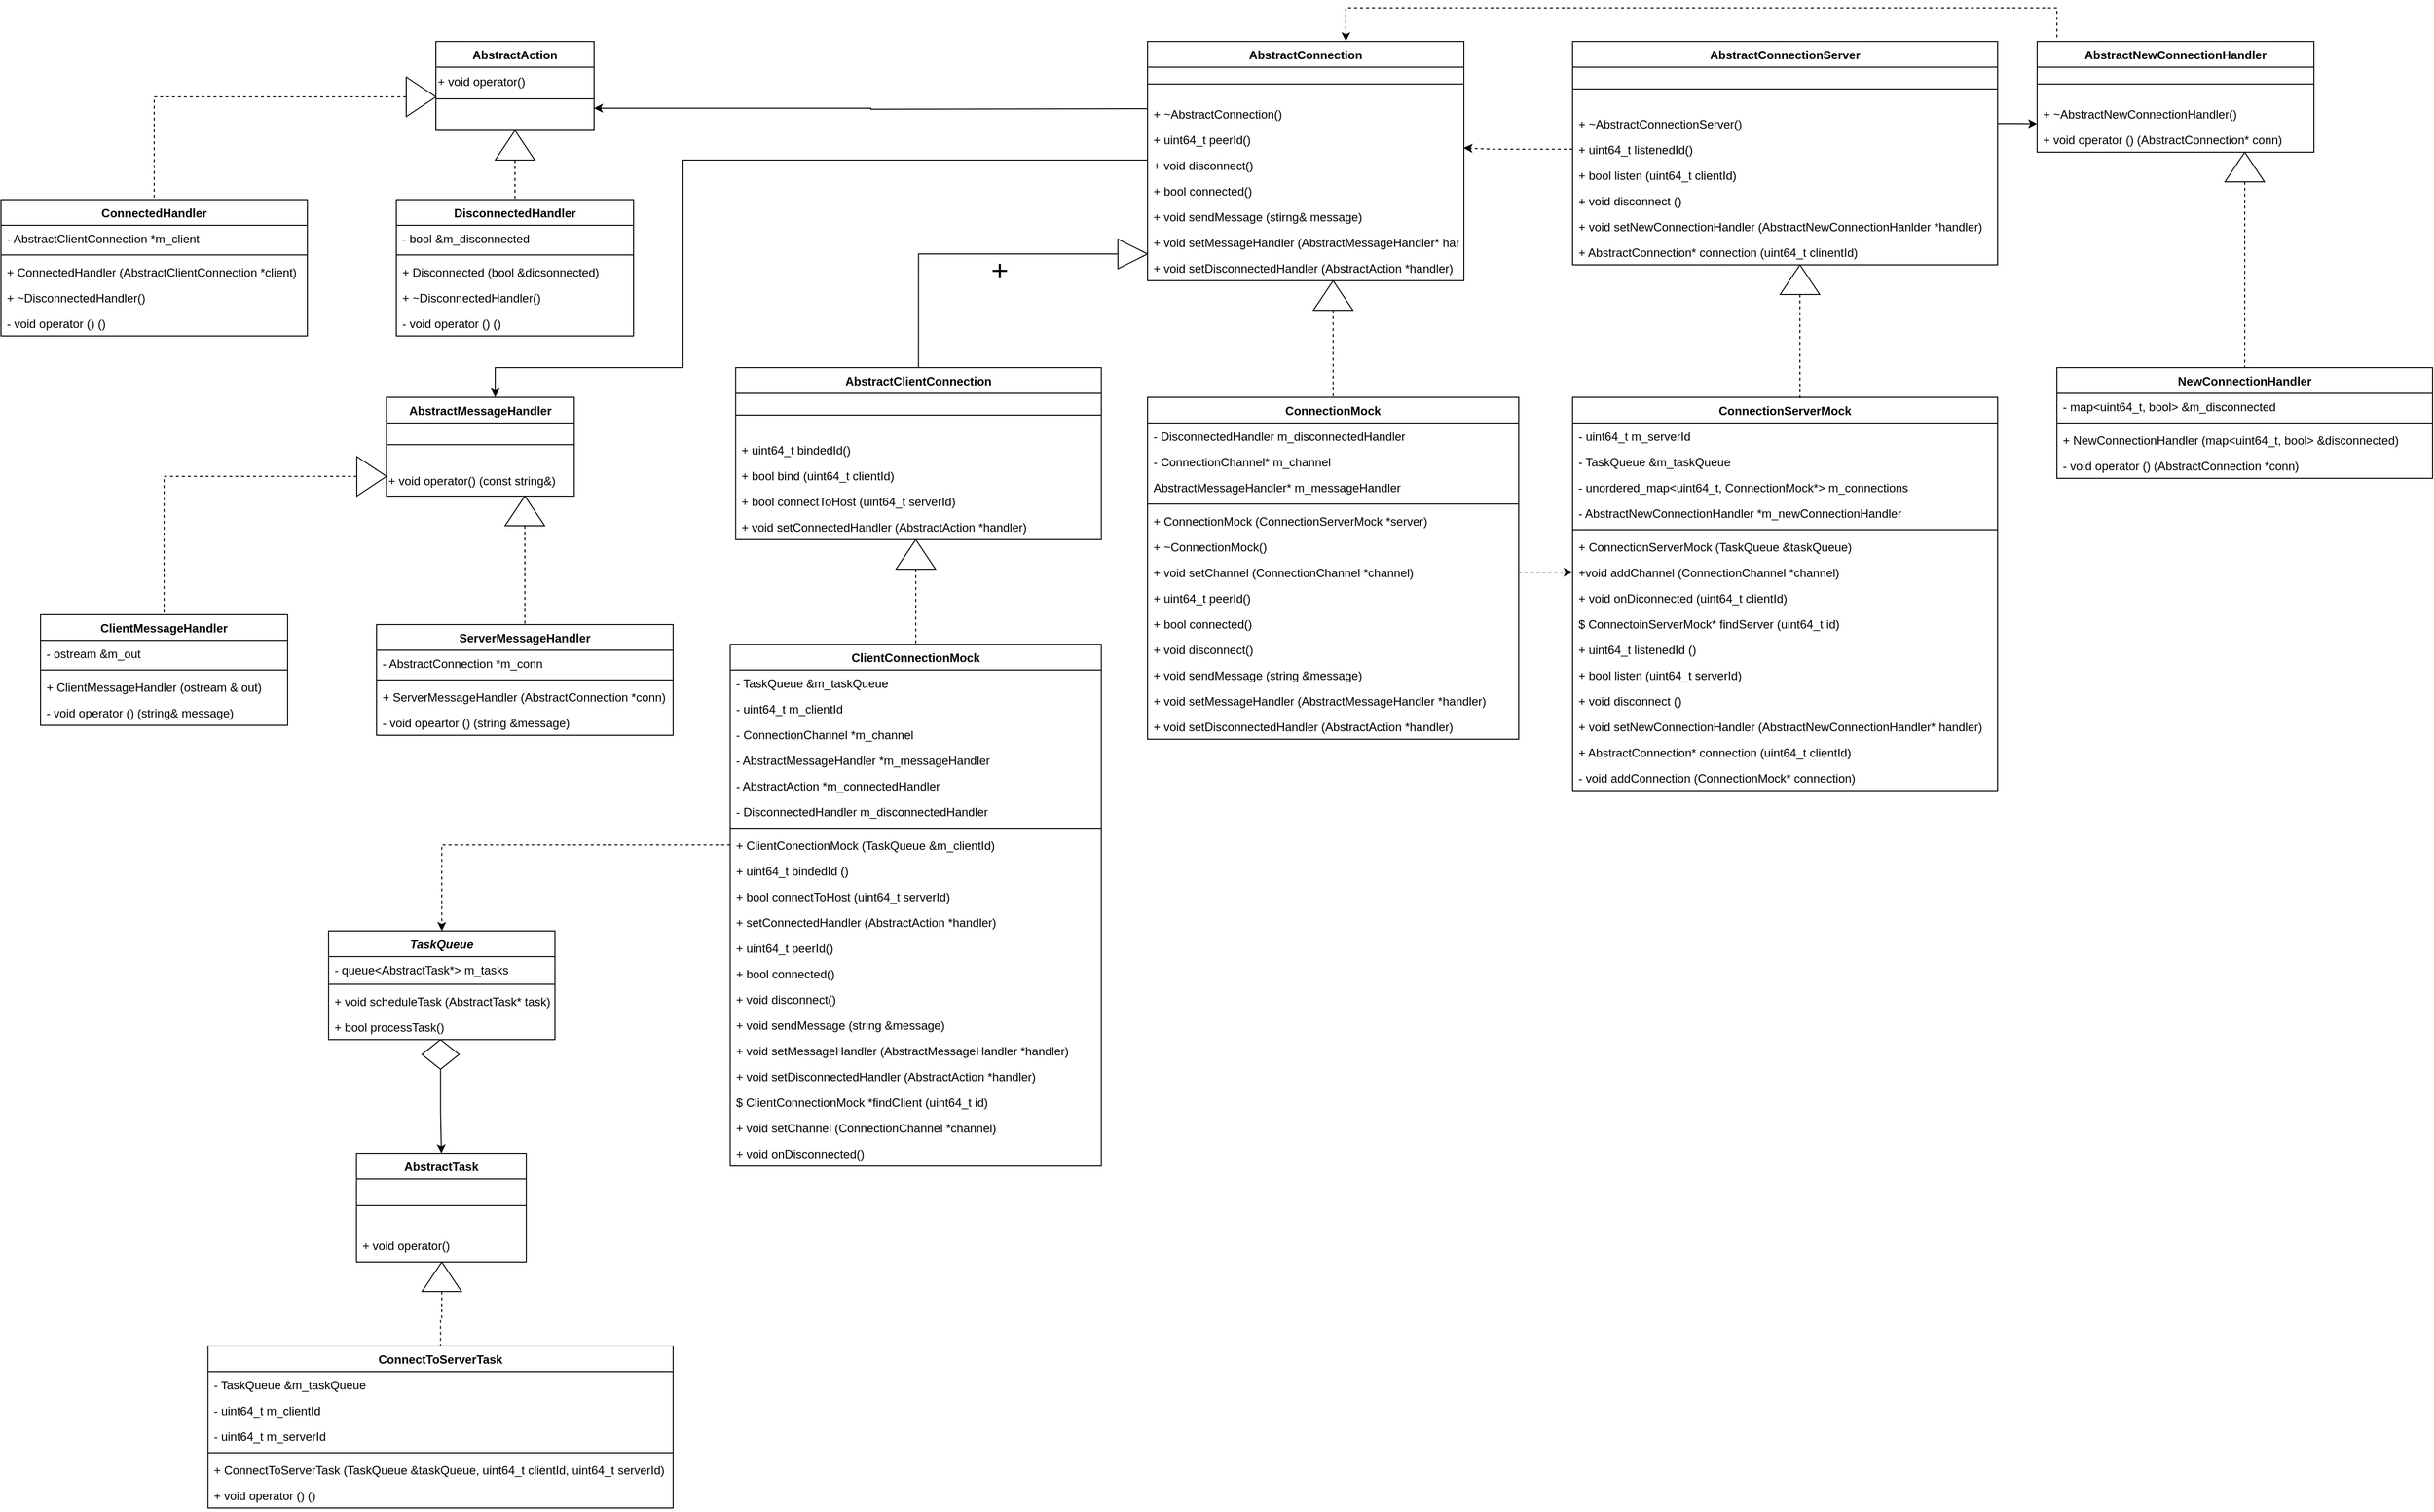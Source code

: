 <mxfile version="20.8.11" type="device"><diagram name="Page-1" id="F4PxGzLvmnzqq66YrMiN"><mxGraphModel dx="3134" dy="754" grid="1" gridSize="10" guides="1" tooltips="1" connect="1" arrows="1" fold="1" page="1" pageScale="1" pageWidth="850" pageHeight="1100" math="0" shadow="0"><root><mxCell id="0"/><mxCell id="1" parent="0"/><mxCell id="cXGXPW2kOKaHl6JTCINo-1" value="AbstractClientConnection" style="swimlane;fontStyle=1;align=center;verticalAlign=top;childLayout=stackLayout;horizontal=1;startSize=26;horizontalStack=0;resizeParent=1;resizeParentMax=0;resizeLast=0;collapsible=1;marginBottom=0;" vertex="1" parent="1"><mxGeometry x="-216.75" y="380" width="370" height="174" as="geometry"/></mxCell><mxCell id="cXGXPW2kOKaHl6JTCINo-3" value="" style="line;strokeWidth=1;fillColor=none;align=left;verticalAlign=middle;spacingTop=-1;spacingLeft=3;spacingRight=3;rotatable=0;labelPosition=right;points=[];portConstraint=eastwest;strokeColor=inherit;" vertex="1" parent="cXGXPW2kOKaHl6JTCINo-1"><mxGeometry y="26" width="370" height="44" as="geometry"/></mxCell><mxCell id="cXGXPW2kOKaHl6JTCINo-5" value="+ uint64_t bindedId()" style="text;strokeColor=none;fillColor=none;align=left;verticalAlign=top;spacingLeft=4;spacingRight=4;overflow=hidden;rotatable=0;points=[[0,0.5],[1,0.5]];portConstraint=eastwest;" vertex="1" parent="cXGXPW2kOKaHl6JTCINo-1"><mxGeometry y="70" width="370" height="26" as="geometry"/></mxCell><mxCell id="cXGXPW2kOKaHl6JTCINo-4" value="+ bool bind (uint64_t clientId)" style="text;strokeColor=none;fillColor=none;align=left;verticalAlign=top;spacingLeft=4;spacingRight=4;overflow=hidden;rotatable=0;points=[[0,0.5],[1,0.5]];portConstraint=eastwest;" vertex="1" parent="cXGXPW2kOKaHl6JTCINo-1"><mxGeometry y="96" width="370" height="26" as="geometry"/></mxCell><mxCell id="cXGXPW2kOKaHl6JTCINo-7" value="+ bool connectToHost (uint64_t serverId)" style="text;strokeColor=none;fillColor=none;align=left;verticalAlign=top;spacingLeft=4;spacingRight=4;overflow=hidden;rotatable=0;points=[[0,0.5],[1,0.5]];portConstraint=eastwest;" vertex="1" parent="cXGXPW2kOKaHl6JTCINo-1"><mxGeometry y="122" width="370" height="26" as="geometry"/></mxCell><mxCell id="cXGXPW2kOKaHl6JTCINo-6" value="+ void setConnectedHandler (AbstractAction *handler)" style="text;strokeColor=none;fillColor=none;align=left;verticalAlign=top;spacingLeft=4;spacingRight=4;overflow=hidden;rotatable=0;points=[[0,0.5],[1,0.5]];portConstraint=eastwest;" vertex="1" parent="cXGXPW2kOKaHl6JTCINo-1"><mxGeometry y="148" width="370" height="26" as="geometry"/></mxCell><mxCell id="cXGXPW2kOKaHl6JTCINo-8" value="AbstractConnection" style="swimlane;fontStyle=1;align=center;verticalAlign=top;childLayout=stackLayout;horizontal=1;startSize=26;horizontalStack=0;resizeParent=1;resizeParentMax=0;resizeLast=0;collapsible=1;marginBottom=0;" vertex="1" parent="1"><mxGeometry x="200" y="50" width="320" height="242" as="geometry"/></mxCell><mxCell id="cXGXPW2kOKaHl6JTCINo-10" value="" style="line;strokeWidth=1;fillColor=none;align=left;verticalAlign=middle;spacingTop=-1;spacingLeft=3;spacingRight=3;rotatable=0;labelPosition=right;points=[];portConstraint=eastwest;strokeColor=inherit;" vertex="1" parent="cXGXPW2kOKaHl6JTCINo-8"><mxGeometry y="26" width="320" height="34" as="geometry"/></mxCell><mxCell id="cXGXPW2kOKaHl6JTCINo-12" value="+ ~AbstractConnection()&#xA;" style="text;strokeColor=none;fillColor=none;align=left;verticalAlign=top;spacingLeft=4;spacingRight=4;overflow=hidden;rotatable=0;points=[[0,0.5],[1,0.5]];portConstraint=eastwest;" vertex="1" parent="cXGXPW2kOKaHl6JTCINo-8"><mxGeometry y="60" width="320" height="26" as="geometry"/></mxCell><mxCell id="cXGXPW2kOKaHl6JTCINo-13" value="+ uint64_t peerId()" style="text;strokeColor=none;fillColor=none;align=left;verticalAlign=top;spacingLeft=4;spacingRight=4;overflow=hidden;rotatable=0;points=[[0,0.5],[1,0.5]];portConstraint=eastwest;" vertex="1" parent="cXGXPW2kOKaHl6JTCINo-8"><mxGeometry y="86" width="320" height="26" as="geometry"/></mxCell><mxCell id="cXGXPW2kOKaHl6JTCINo-15" value="+ void disconnect()&#xA;" style="text;strokeColor=none;fillColor=none;align=left;verticalAlign=top;spacingLeft=4;spacingRight=4;overflow=hidden;rotatable=0;points=[[0,0.5],[1,0.5]];portConstraint=eastwest;" vertex="1" parent="cXGXPW2kOKaHl6JTCINo-8"><mxGeometry y="112" width="320" height="26" as="geometry"/></mxCell><mxCell id="cXGXPW2kOKaHl6JTCINo-14" value="+ bool connected()" style="text;strokeColor=none;fillColor=none;align=left;verticalAlign=top;spacingLeft=4;spacingRight=4;overflow=hidden;rotatable=0;points=[[0,0.5],[1,0.5]];portConstraint=eastwest;" vertex="1" parent="cXGXPW2kOKaHl6JTCINo-8"><mxGeometry y="138" width="320" height="26" as="geometry"/></mxCell><mxCell id="cXGXPW2kOKaHl6JTCINo-16" value="+ void sendMessage (stirng&amp; message)" style="text;strokeColor=none;fillColor=none;align=left;verticalAlign=top;spacingLeft=4;spacingRight=4;overflow=hidden;rotatable=0;points=[[0,0.5],[1,0.5]];portConstraint=eastwest;" vertex="1" parent="cXGXPW2kOKaHl6JTCINo-8"><mxGeometry y="164" width="320" height="26" as="geometry"/></mxCell><mxCell id="cXGXPW2kOKaHl6JTCINo-17" value="+ void setMessageHandler (AbstractMessageHandler* handler)" style="text;strokeColor=none;fillColor=none;align=left;verticalAlign=top;spacingLeft=4;spacingRight=4;overflow=hidden;rotatable=0;points=[[0,0.5],[1,0.5]];portConstraint=eastwest;" vertex="1" parent="cXGXPW2kOKaHl6JTCINo-8"><mxGeometry y="190" width="320" height="26" as="geometry"/></mxCell><mxCell id="cXGXPW2kOKaHl6JTCINo-11" value="+ void setDisconnectedHandler (AbstractAction *handler)" style="text;strokeColor=none;fillColor=none;align=left;verticalAlign=top;spacingLeft=4;spacingRight=4;overflow=hidden;rotatable=0;points=[[0,0.5],[1,0.5]];portConstraint=eastwest;" vertex="1" parent="cXGXPW2kOKaHl6JTCINo-8"><mxGeometry y="216" width="320" height="26" as="geometry"/></mxCell><mxCell id="cXGXPW2kOKaHl6JTCINo-18" style="edgeStyle=orthogonalEdgeStyle;rounded=0;orthogonalLoop=1;jettySize=auto;html=1;endArrow=none;endFill=0;entryX=0.5;entryY=0;entryDx=0;entryDy=0;" edge="1" parent="1" source="cXGXPW2kOKaHl6JTCINo-19" target="cXGXPW2kOKaHl6JTCINo-1"><mxGeometry relative="1" as="geometry"><mxPoint x="45" y="660" as="targetPoint"/><Array as="points"><mxPoint x="-32" y="265"/></Array></mxGeometry></mxCell><mxCell id="cXGXPW2kOKaHl6JTCINo-19" value="" style="triangle;whiteSpace=wrap;html=1;direction=east;" vertex="1" parent="1"><mxGeometry x="170" y="250" width="30" height="30" as="geometry"/></mxCell><mxCell id="cXGXPW2kOKaHl6JTCINo-20" value="+" style="text;html=1;align=center;verticalAlign=middle;resizable=0;points=[];autosize=1;strokeColor=none;fillColor=none;fontSize=30;" vertex="1" parent="1"><mxGeometry x="30" y="256" width="40" height="50" as="geometry"/></mxCell><mxCell id="cXGXPW2kOKaHl6JTCINo-21" value="AbstractConnectionServer" style="swimlane;fontStyle=1;align=center;verticalAlign=top;childLayout=stackLayout;horizontal=1;startSize=26;horizontalStack=0;resizeParent=1;resizeParentMax=0;resizeLast=0;collapsible=1;marginBottom=0;" vertex="1" parent="1"><mxGeometry x="630" y="50" width="430" height="226" as="geometry"/></mxCell><mxCell id="cXGXPW2kOKaHl6JTCINo-23" value="" style="line;strokeWidth=1;fillColor=none;align=left;verticalAlign=middle;spacingTop=-1;spacingLeft=3;spacingRight=3;rotatable=0;labelPosition=right;points=[];portConstraint=eastwest;strokeColor=inherit;" vertex="1" parent="cXGXPW2kOKaHl6JTCINo-21"><mxGeometry y="26" width="430" height="44" as="geometry"/></mxCell><mxCell id="cXGXPW2kOKaHl6JTCINo-25" value="+ ~AbstractConnectionServer()" style="text;strokeColor=none;fillColor=none;align=left;verticalAlign=top;spacingLeft=4;spacingRight=4;overflow=hidden;rotatable=0;points=[[0,0.5],[1,0.5]];portConstraint=eastwest;" vertex="1" parent="cXGXPW2kOKaHl6JTCINo-21"><mxGeometry y="70" width="430" height="26" as="geometry"/></mxCell><mxCell id="cXGXPW2kOKaHl6JTCINo-26" value="+ uint64_t listenedId()" style="text;strokeColor=none;fillColor=none;align=left;verticalAlign=top;spacingLeft=4;spacingRight=4;overflow=hidden;rotatable=0;points=[[0,0.5],[1,0.5]];portConstraint=eastwest;" vertex="1" parent="cXGXPW2kOKaHl6JTCINo-21"><mxGeometry y="96" width="430" height="26" as="geometry"/></mxCell><mxCell id="cXGXPW2kOKaHl6JTCINo-27" value="+ bool listen (uint64_t clientId)" style="text;strokeColor=none;fillColor=none;align=left;verticalAlign=top;spacingLeft=4;spacingRight=4;overflow=hidden;rotatable=0;points=[[0,0.5],[1,0.5]];portConstraint=eastwest;" vertex="1" parent="cXGXPW2kOKaHl6JTCINo-21"><mxGeometry y="122" width="430" height="26" as="geometry"/></mxCell><mxCell id="cXGXPW2kOKaHl6JTCINo-28" value="+ void disconnect ()" style="text;strokeColor=none;fillColor=none;align=left;verticalAlign=top;spacingLeft=4;spacingRight=4;overflow=hidden;rotatable=0;points=[[0,0.5],[1,0.5]];portConstraint=eastwest;" vertex="1" parent="cXGXPW2kOKaHl6JTCINo-21"><mxGeometry y="148" width="430" height="26" as="geometry"/></mxCell><mxCell id="cXGXPW2kOKaHl6JTCINo-24" value="+ void setNewConnectionHandler (AbstractNewConnectionHanlder *handler)" style="text;strokeColor=none;fillColor=none;align=left;verticalAlign=top;spacingLeft=4;spacingRight=4;overflow=hidden;rotatable=0;points=[[0,0.5],[1,0.5]];portConstraint=eastwest;" vertex="1" parent="cXGXPW2kOKaHl6JTCINo-21"><mxGeometry y="174" width="430" height="26" as="geometry"/></mxCell><mxCell id="cXGXPW2kOKaHl6JTCINo-29" value="+ AbstractConnection* connection (uint64_t clinentId)" style="text;strokeColor=none;fillColor=none;align=left;verticalAlign=top;spacingLeft=4;spacingRight=4;overflow=hidden;rotatable=0;points=[[0,0.5],[1,0.5]];portConstraint=eastwest;" vertex="1" parent="cXGXPW2kOKaHl6JTCINo-21"><mxGeometry y="200" width="430" height="26" as="geometry"/></mxCell><mxCell id="cXGXPW2kOKaHl6JTCINo-30" value="AbstractNewConnectionHandler" style="swimlane;fontStyle=1;align=center;verticalAlign=top;childLayout=stackLayout;horizontal=1;startSize=26;horizontalStack=0;resizeParent=1;resizeParentMax=0;resizeLast=0;collapsible=1;marginBottom=0;" vertex="1" parent="1"><mxGeometry x="1100" y="50" width="280" height="112" as="geometry"/></mxCell><mxCell id="cXGXPW2kOKaHl6JTCINo-32" value="" style="line;strokeWidth=1;fillColor=none;align=left;verticalAlign=middle;spacingTop=-1;spacingLeft=3;spacingRight=3;rotatable=0;labelPosition=right;points=[];portConstraint=eastwest;strokeColor=inherit;" vertex="1" parent="cXGXPW2kOKaHl6JTCINo-30"><mxGeometry y="26" width="280" height="34" as="geometry"/></mxCell><mxCell id="cXGXPW2kOKaHl6JTCINo-34" value="+ ~AbstractNewConnectionHandler()" style="text;strokeColor=none;fillColor=none;align=left;verticalAlign=top;spacingLeft=4;spacingRight=4;overflow=hidden;rotatable=0;points=[[0,0.5],[1,0.5]];portConstraint=eastwest;" vertex="1" parent="cXGXPW2kOKaHl6JTCINo-30"><mxGeometry y="60" width="280" height="26" as="geometry"/></mxCell><mxCell id="cXGXPW2kOKaHl6JTCINo-33" value="+ void operator () (AbstractConnection* conn)" style="text;strokeColor=none;fillColor=none;align=left;verticalAlign=top;spacingLeft=4;spacingRight=4;overflow=hidden;rotatable=0;points=[[0,0.5],[1,0.5]];portConstraint=eastwest;" vertex="1" parent="cXGXPW2kOKaHl6JTCINo-30"><mxGeometry y="86" width="280" height="26" as="geometry"/></mxCell><mxCell id="cXGXPW2kOKaHl6JTCINo-36" value="" style="endArrow=classic;dashed=1;html=1;rounded=0;entryX=0.999;entryY=0.835;entryDx=0;entryDy=0;exitX=0;exitY=0.5;exitDx=0;exitDy=0;endFill=1;entryPerimeter=0;" edge="1" parent="1" source="cXGXPW2kOKaHl6JTCINo-26" target="cXGXPW2kOKaHl6JTCINo-13"><mxGeometry width="50" height="50" relative="1" as="geometry"><mxPoint x="710" y="410" as="sourcePoint"/><mxPoint x="760" y="360" as="targetPoint"/><Array as="points"><mxPoint x="550" y="159"/></Array></mxGeometry></mxCell><mxCell id="cXGXPW2kOKaHl6JTCINo-38" value="AbstractMessageHandler" style="swimlane;fontStyle=1;align=center;verticalAlign=top;childLayout=stackLayout;horizontal=1;startSize=26;horizontalStack=0;resizeParent=1;resizeLast=0;collapsible=1;marginBottom=0;rounded=0;shadow=0;strokeWidth=1;" vertex="1" parent="1"><mxGeometry x="-570" y="410" width="190" height="100" as="geometry"><mxRectangle x="340" y="380" width="170" height="26" as="alternateBounds"/></mxGeometry></mxCell><mxCell id="cXGXPW2kOKaHl6JTCINo-40" value="" style="line;html=1;strokeWidth=1;align=left;verticalAlign=middle;spacingTop=-1;spacingLeft=3;spacingRight=3;rotatable=0;labelPosition=right;points=[];portConstraint=eastwest;" vertex="1" parent="cXGXPW2kOKaHl6JTCINo-38"><mxGeometry y="26" width="190" height="44" as="geometry"/></mxCell><mxCell id="cXGXPW2kOKaHl6JTCINo-39" value="&lt;div&gt;+ void operator() (const string&amp;amp;)&lt;br&gt;&lt;/div&gt;" style="text;html=1;align=left;verticalAlign=middle;resizable=0;points=[];autosize=1;strokeColor=none;fillColor=none;fontStyle=0" vertex="1" parent="cXGXPW2kOKaHl6JTCINo-38"><mxGeometry y="70" width="190" height="30" as="geometry"/></mxCell><mxCell id="cXGXPW2kOKaHl6JTCINo-45" style="edgeStyle=orthogonalEdgeStyle;rounded=0;orthogonalLoop=1;jettySize=auto;html=1;endArrow=classic;endFill=1;exitX=0;exitY=0.5;exitDx=0;exitDy=0;" edge="1" parent="1" source="cXGXPW2kOKaHl6JTCINo-17"><mxGeometry relative="1" as="geometry"><mxPoint x="-460" y="410" as="targetPoint"/><Array as="points"><mxPoint x="200" y="170"/><mxPoint x="-270" y="170"/><mxPoint x="-270" y="380"/><mxPoint x="-460" y="380"/></Array></mxGeometry></mxCell><mxCell id="cXGXPW2kOKaHl6JTCINo-46" value="AbstractAction" style="swimlane;fontStyle=1;align=center;verticalAlign=top;childLayout=stackLayout;horizontal=1;startSize=26;horizontalStack=0;resizeParent=1;resizeLast=0;collapsible=1;marginBottom=0;rounded=0;shadow=0;strokeWidth=1;" vertex="1" parent="1"><mxGeometry x="-520" y="50" width="160" height="90" as="geometry"><mxRectangle x="340" y="380" width="170" height="26" as="alternateBounds"/></mxGeometry></mxCell><mxCell id="cXGXPW2kOKaHl6JTCINo-47" value="&lt;div&gt;+ void operator()&lt;br&gt;&lt;/div&gt;" style="text;html=1;align=left;verticalAlign=middle;resizable=0;points=[];autosize=1;strokeColor=none;fillColor=none;fontStyle=0" vertex="1" parent="cXGXPW2kOKaHl6JTCINo-46"><mxGeometry y="26" width="160" height="30" as="geometry"/></mxCell><mxCell id="cXGXPW2kOKaHl6JTCINo-48" value="" style="line;html=1;strokeWidth=1;align=left;verticalAlign=middle;spacingTop=-1;spacingLeft=3;spacingRight=3;rotatable=0;labelPosition=right;points=[];portConstraint=eastwest;" vertex="1" parent="cXGXPW2kOKaHl6JTCINo-46"><mxGeometry y="56" width="160" height="4" as="geometry"/></mxCell><mxCell id="cXGXPW2kOKaHl6JTCINo-49" style="edgeStyle=orthogonalEdgeStyle;rounded=0;orthogonalLoop=1;jettySize=auto;html=1;entryX=1;entryY=0.75;entryDx=0;entryDy=0;endArrow=classic;endFill=1;" edge="1" parent="1" target="cXGXPW2kOKaHl6JTCINo-46"><mxGeometry relative="1" as="geometry"><mxPoint x="200" y="118" as="sourcePoint"/></mxGeometry></mxCell><mxCell id="cXGXPW2kOKaHl6JTCINo-50" value="ClientMessageHandler" style="swimlane;fontStyle=1;align=center;verticalAlign=top;childLayout=stackLayout;horizontal=1;startSize=26;horizontalStack=0;resizeParent=1;resizeParentMax=0;resizeLast=0;collapsible=1;marginBottom=0;" vertex="1" parent="1"><mxGeometry x="-920" y="630" width="250" height="112" as="geometry"/></mxCell><mxCell id="cXGXPW2kOKaHl6JTCINo-51" value="- ostream &amp;m_out" style="text;strokeColor=none;fillColor=none;align=left;verticalAlign=top;spacingLeft=4;spacingRight=4;overflow=hidden;rotatable=0;points=[[0,0.5],[1,0.5]];portConstraint=eastwest;" vertex="1" parent="cXGXPW2kOKaHl6JTCINo-50"><mxGeometry y="26" width="250" height="26" as="geometry"/></mxCell><mxCell id="cXGXPW2kOKaHl6JTCINo-52" value="" style="line;strokeWidth=1;fillColor=none;align=left;verticalAlign=middle;spacingTop=-1;spacingLeft=3;spacingRight=3;rotatable=0;labelPosition=right;points=[];portConstraint=eastwest;strokeColor=inherit;" vertex="1" parent="cXGXPW2kOKaHl6JTCINo-50"><mxGeometry y="52" width="250" height="8" as="geometry"/></mxCell><mxCell id="cXGXPW2kOKaHl6JTCINo-53" value="+ ClientMessageHandler (ostream &amp; out)" style="text;strokeColor=none;fillColor=none;align=left;verticalAlign=top;spacingLeft=4;spacingRight=4;overflow=hidden;rotatable=0;points=[[0,0.5],[1,0.5]];portConstraint=eastwest;" vertex="1" parent="cXGXPW2kOKaHl6JTCINo-50"><mxGeometry y="60" width="250" height="26" as="geometry"/></mxCell><mxCell id="cXGXPW2kOKaHl6JTCINo-54" value="- void operator () (string&amp; message)" style="text;strokeColor=none;fillColor=none;align=left;verticalAlign=top;spacingLeft=4;spacingRight=4;overflow=hidden;rotatable=0;points=[[0,0.5],[1,0.5]];portConstraint=eastwest;" vertex="1" parent="cXGXPW2kOKaHl6JTCINo-50"><mxGeometry y="86" width="250" height="26" as="geometry"/></mxCell><mxCell id="cXGXPW2kOKaHl6JTCINo-55" style="edgeStyle=orthogonalEdgeStyle;rounded=0;orthogonalLoop=1;jettySize=auto;html=1;exitX=0;exitY=0.5;exitDx=0;exitDy=0;dashed=1;endArrow=none;endFill=0;entryX=0.5;entryY=0;entryDx=0;entryDy=0;" edge="1" parent="1" source="cXGXPW2kOKaHl6JTCINo-56" target="cXGXPW2kOKaHl6JTCINo-50"><mxGeometry relative="1" as="geometry"><mxPoint x="-695" y="720" as="targetPoint"/></mxGeometry></mxCell><mxCell id="cXGXPW2kOKaHl6JTCINo-56" value="" style="triangle;whiteSpace=wrap;html=1;direction=east;" vertex="1" parent="1"><mxGeometry x="-600" y="470" width="30" height="40" as="geometry"/></mxCell><mxCell id="cXGXPW2kOKaHl6JTCINo-57" value="DisconnectedHandler" style="swimlane;fontStyle=1;align=center;verticalAlign=top;childLayout=stackLayout;horizontal=1;startSize=26;horizontalStack=0;resizeParent=1;resizeParentMax=0;resizeLast=0;collapsible=1;marginBottom=0;" vertex="1" parent="1"><mxGeometry x="-560" y="210" width="240" height="138" as="geometry"/></mxCell><mxCell id="cXGXPW2kOKaHl6JTCINo-58" value="- bool &amp;m_disconnected" style="text;strokeColor=none;fillColor=none;align=left;verticalAlign=top;spacingLeft=4;spacingRight=4;overflow=hidden;rotatable=0;points=[[0,0.5],[1,0.5]];portConstraint=eastwest;" vertex="1" parent="cXGXPW2kOKaHl6JTCINo-57"><mxGeometry y="26" width="240" height="26" as="geometry"/></mxCell><mxCell id="cXGXPW2kOKaHl6JTCINo-59" value="" style="line;strokeWidth=1;fillColor=none;align=left;verticalAlign=middle;spacingTop=-1;spacingLeft=3;spacingRight=3;rotatable=0;labelPosition=right;points=[];portConstraint=eastwest;strokeColor=inherit;" vertex="1" parent="cXGXPW2kOKaHl6JTCINo-57"><mxGeometry y="52" width="240" height="8" as="geometry"/></mxCell><mxCell id="cXGXPW2kOKaHl6JTCINo-61" value="+ Disconnected (bool &amp;dicsonnected)" style="text;strokeColor=none;fillColor=none;align=left;verticalAlign=top;spacingLeft=4;spacingRight=4;overflow=hidden;rotatable=0;points=[[0,0.5],[1,0.5]];portConstraint=eastwest;" vertex="1" parent="cXGXPW2kOKaHl6JTCINo-57"><mxGeometry y="60" width="240" height="26" as="geometry"/></mxCell><mxCell id="cXGXPW2kOKaHl6JTCINo-60" value="+ ~DisconnectedHandler()" style="text;strokeColor=none;fillColor=none;align=left;verticalAlign=top;spacingLeft=4;spacingRight=4;overflow=hidden;rotatable=0;points=[[0,0.5],[1,0.5]];portConstraint=eastwest;" vertex="1" parent="cXGXPW2kOKaHl6JTCINo-57"><mxGeometry y="86" width="240" height="26" as="geometry"/></mxCell><mxCell id="cXGXPW2kOKaHl6JTCINo-62" value="- void operator () ()" style="text;strokeColor=none;fillColor=none;align=left;verticalAlign=top;spacingLeft=4;spacingRight=4;overflow=hidden;rotatable=0;points=[[0,0.5],[1,0.5]];portConstraint=eastwest;" vertex="1" parent="cXGXPW2kOKaHl6JTCINo-57"><mxGeometry y="112" width="240" height="26" as="geometry"/></mxCell><mxCell id="cXGXPW2kOKaHl6JTCINo-64" style="edgeStyle=orthogonalEdgeStyle;rounded=0;orthogonalLoop=1;jettySize=auto;html=1;exitX=0;exitY=0.5;exitDx=0;exitDy=0;dashed=1;endArrow=none;endFill=0;entryX=0.5;entryY=0;entryDx=0;entryDy=0;" edge="1" parent="1" source="cXGXPW2kOKaHl6JTCINo-65" target="cXGXPW2kOKaHl6JTCINo-57"><mxGeometry relative="1" as="geometry"><mxPoint x="-440" y="270" as="targetPoint"/></mxGeometry></mxCell><mxCell id="cXGXPW2kOKaHl6JTCINo-65" value="" style="triangle;whiteSpace=wrap;html=1;direction=north;" vertex="1" parent="1"><mxGeometry x="-460" y="140" width="40" height="30" as="geometry"/></mxCell><mxCell id="cXGXPW2kOKaHl6JTCINo-67" value="ServerMessageHandler" style="swimlane;fontStyle=1;align=center;verticalAlign=top;childLayout=stackLayout;horizontal=1;startSize=26;horizontalStack=0;resizeParent=1;resizeParentMax=0;resizeLast=0;collapsible=1;marginBottom=0;" vertex="1" parent="1"><mxGeometry x="-580" y="640" width="300" height="112" as="geometry"/></mxCell><mxCell id="cXGXPW2kOKaHl6JTCINo-68" value="- AbstractConnection *m_conn" style="text;strokeColor=none;fillColor=none;align=left;verticalAlign=top;spacingLeft=4;spacingRight=4;overflow=hidden;rotatable=0;points=[[0,0.5],[1,0.5]];portConstraint=eastwest;" vertex="1" parent="cXGXPW2kOKaHl6JTCINo-67"><mxGeometry y="26" width="300" height="26" as="geometry"/></mxCell><mxCell id="cXGXPW2kOKaHl6JTCINo-69" value="" style="line;strokeWidth=1;fillColor=none;align=left;verticalAlign=middle;spacingTop=-1;spacingLeft=3;spacingRight=3;rotatable=0;labelPosition=right;points=[];portConstraint=eastwest;strokeColor=inherit;" vertex="1" parent="cXGXPW2kOKaHl6JTCINo-67"><mxGeometry y="52" width="300" height="8" as="geometry"/></mxCell><mxCell id="cXGXPW2kOKaHl6JTCINo-70" value="+ ServerMessageHandler (AbstractConnection *conn)" style="text;strokeColor=none;fillColor=none;align=left;verticalAlign=top;spacingLeft=4;spacingRight=4;overflow=hidden;rotatable=0;points=[[0,0.5],[1,0.5]];portConstraint=eastwest;" vertex="1" parent="cXGXPW2kOKaHl6JTCINo-67"><mxGeometry y="60" width="300" height="26" as="geometry"/></mxCell><mxCell id="cXGXPW2kOKaHl6JTCINo-71" value="- void opeartor () (string &amp;message)" style="text;strokeColor=none;fillColor=none;align=left;verticalAlign=top;spacingLeft=4;spacingRight=4;overflow=hidden;rotatable=0;points=[[0,0.5],[1,0.5]];portConstraint=eastwest;" vertex="1" parent="cXGXPW2kOKaHl6JTCINo-67"><mxGeometry y="86" width="300" height="26" as="geometry"/></mxCell><mxCell id="cXGXPW2kOKaHl6JTCINo-72" style="edgeStyle=orthogonalEdgeStyle;rounded=0;orthogonalLoop=1;jettySize=auto;html=1;exitX=0;exitY=0.5;exitDx=0;exitDy=0;dashed=1;endArrow=none;endFill=0;entryX=0.5;entryY=0;entryDx=0;entryDy=0;" edge="1" parent="1" source="cXGXPW2kOKaHl6JTCINo-73" target="cXGXPW2kOKaHl6JTCINo-67"><mxGeometry relative="1" as="geometry"><mxPoint x="-365" y="770" as="targetPoint"/></mxGeometry></mxCell><mxCell id="cXGXPW2kOKaHl6JTCINo-73" value="" style="triangle;whiteSpace=wrap;html=1;direction=north;" vertex="1" parent="1"><mxGeometry x="-450" y="510" width="40" height="30" as="geometry"/></mxCell><mxCell id="cXGXPW2kOKaHl6JTCINo-74" value="NewConnectionHandler" style="swimlane;fontStyle=1;align=center;verticalAlign=top;childLayout=stackLayout;horizontal=1;startSize=26;horizontalStack=0;resizeParent=1;resizeParentMax=0;resizeLast=0;collapsible=1;marginBottom=0;" vertex="1" parent="1"><mxGeometry x="1120" y="380" width="380" height="112" as="geometry"/></mxCell><mxCell id="cXGXPW2kOKaHl6JTCINo-75" value="- map&lt;uint64_t, bool&gt; &amp;m_disconnected" style="text;strokeColor=none;fillColor=none;align=left;verticalAlign=top;spacingLeft=4;spacingRight=4;overflow=hidden;rotatable=0;points=[[0,0.5],[1,0.5]];portConstraint=eastwest;" vertex="1" parent="cXGXPW2kOKaHl6JTCINo-74"><mxGeometry y="26" width="380" height="26" as="geometry"/></mxCell><mxCell id="cXGXPW2kOKaHl6JTCINo-76" value="" style="line;strokeWidth=1;fillColor=none;align=left;verticalAlign=middle;spacingTop=-1;spacingLeft=3;spacingRight=3;rotatable=0;labelPosition=right;points=[];portConstraint=eastwest;strokeColor=inherit;" vertex="1" parent="cXGXPW2kOKaHl6JTCINo-74"><mxGeometry y="52" width="380" height="8" as="geometry"/></mxCell><mxCell id="cXGXPW2kOKaHl6JTCINo-77" value="+ NewConnectionHandler (map&lt;uint64_t, bool&gt; &amp;disconnected)" style="text;strokeColor=none;fillColor=none;align=left;verticalAlign=top;spacingLeft=4;spacingRight=4;overflow=hidden;rotatable=0;points=[[0,0.5],[1,0.5]];portConstraint=eastwest;" vertex="1" parent="cXGXPW2kOKaHl6JTCINo-74"><mxGeometry y="60" width="380" height="26" as="geometry"/></mxCell><mxCell id="cXGXPW2kOKaHl6JTCINo-78" value="- void operator () (AbstractConnection *conn)" style="text;strokeColor=none;fillColor=none;align=left;verticalAlign=top;spacingLeft=4;spacingRight=4;overflow=hidden;rotatable=0;points=[[0,0.5],[1,0.5]];portConstraint=eastwest;" vertex="1" parent="cXGXPW2kOKaHl6JTCINo-74"><mxGeometry y="86" width="380" height="26" as="geometry"/></mxCell><mxCell id="cXGXPW2kOKaHl6JTCINo-79" style="edgeStyle=orthogonalEdgeStyle;rounded=0;orthogonalLoop=1;jettySize=auto;html=1;exitX=0;exitY=0.5;exitDx=0;exitDy=0;dashed=1;endArrow=none;endFill=0;entryX=0.5;entryY=0;entryDx=0;entryDy=0;" edge="1" parent="1" source="cXGXPW2kOKaHl6JTCINo-80" target="cXGXPW2kOKaHl6JTCINo-74"><mxGeometry relative="1" as="geometry"><mxPoint x="1305" y="422" as="targetPoint"/></mxGeometry></mxCell><mxCell id="cXGXPW2kOKaHl6JTCINo-80" value="" style="triangle;whiteSpace=wrap;html=1;direction=north;" vertex="1" parent="1"><mxGeometry x="1290" y="162" width="40" height="30" as="geometry"/></mxCell><mxCell id="cXGXPW2kOKaHl6JTCINo-81" value="ConnectionServerMock" style="swimlane;fontStyle=1;align=center;verticalAlign=top;childLayout=stackLayout;horizontal=1;startSize=26;horizontalStack=0;resizeParent=1;resizeParentMax=0;resizeLast=0;collapsible=1;marginBottom=0;" vertex="1" parent="1"><mxGeometry x="630" y="410" width="430" height="398" as="geometry"/></mxCell><mxCell id="cXGXPW2kOKaHl6JTCINo-82" value="- uint64_t m_serverId" style="text;strokeColor=none;fillColor=none;align=left;verticalAlign=top;spacingLeft=4;spacingRight=4;overflow=hidden;rotatable=0;points=[[0,0.5],[1,0.5]];portConstraint=eastwest;" vertex="1" parent="cXGXPW2kOKaHl6JTCINo-81"><mxGeometry y="26" width="430" height="26" as="geometry"/></mxCell><mxCell id="cXGXPW2kOKaHl6JTCINo-85" value="- TaskQueue &amp;m_taskQueue" style="text;strokeColor=none;fillColor=none;align=left;verticalAlign=top;spacingLeft=4;spacingRight=4;overflow=hidden;rotatable=0;points=[[0,0.5],[1,0.5]];portConstraint=eastwest;" vertex="1" parent="cXGXPW2kOKaHl6JTCINo-81"><mxGeometry y="52" width="430" height="26" as="geometry"/></mxCell><mxCell id="cXGXPW2kOKaHl6JTCINo-87" value="- unordered_map&lt;uint64_t, ConnectionMock*&gt; m_connections" style="text;strokeColor=none;fillColor=none;align=left;verticalAlign=top;spacingLeft=4;spacingRight=4;overflow=hidden;rotatable=0;points=[[0,0.5],[1,0.5]];portConstraint=eastwest;" vertex="1" parent="cXGXPW2kOKaHl6JTCINo-81"><mxGeometry y="78" width="430" height="26" as="geometry"/></mxCell><mxCell id="cXGXPW2kOKaHl6JTCINo-86" value="- AbstractNewConnectionHandler *m_newConnectionHandler" style="text;strokeColor=none;fillColor=none;align=left;verticalAlign=top;spacingLeft=4;spacingRight=4;overflow=hidden;rotatable=0;points=[[0,0.5],[1,0.5]];portConstraint=eastwest;" vertex="1" parent="cXGXPW2kOKaHl6JTCINo-81"><mxGeometry y="104" width="430" height="26" as="geometry"/></mxCell><mxCell id="cXGXPW2kOKaHl6JTCINo-83" value="" style="line;strokeWidth=1;fillColor=none;align=left;verticalAlign=middle;spacingTop=-1;spacingLeft=3;spacingRight=3;rotatable=0;labelPosition=right;points=[];portConstraint=eastwest;strokeColor=inherit;" vertex="1" parent="cXGXPW2kOKaHl6JTCINo-81"><mxGeometry y="130" width="430" height="8" as="geometry"/></mxCell><mxCell id="cXGXPW2kOKaHl6JTCINo-88" value="+ ConnectionServerMock (TaskQueue &amp;taskQueue)&#xA;" style="text;strokeColor=none;fillColor=none;align=left;verticalAlign=top;spacingLeft=4;spacingRight=4;overflow=hidden;rotatable=0;points=[[0,0.5],[1,0.5]];portConstraint=eastwest;" vertex="1" parent="cXGXPW2kOKaHl6JTCINo-81"><mxGeometry y="138" width="430" height="26" as="geometry"/></mxCell><mxCell id="cXGXPW2kOKaHl6JTCINo-89" value="+void addChannel (ConnectionChannel *channel)" style="text;strokeColor=none;fillColor=none;align=left;verticalAlign=top;spacingLeft=4;spacingRight=4;overflow=hidden;rotatable=0;points=[[0,0.5],[1,0.5]];portConstraint=eastwest;" vertex="1" parent="cXGXPW2kOKaHl6JTCINo-81"><mxGeometry y="164" width="430" height="26" as="geometry"/></mxCell><mxCell id="cXGXPW2kOKaHl6JTCINo-90" value="+ void onDiconnected (uint64_t clientId)" style="text;strokeColor=none;fillColor=none;align=left;verticalAlign=top;spacingLeft=4;spacingRight=4;overflow=hidden;rotatable=0;points=[[0,0.5],[1,0.5]];portConstraint=eastwest;" vertex="1" parent="cXGXPW2kOKaHl6JTCINo-81"><mxGeometry y="190" width="430" height="26" as="geometry"/></mxCell><mxCell id="cXGXPW2kOKaHl6JTCINo-91" value="$ ConnectoinServerMock* findServer (uint64_t id)" style="text;strokeColor=none;fillColor=none;align=left;verticalAlign=top;spacingLeft=4;spacingRight=4;overflow=hidden;rotatable=0;points=[[0,0.5],[1,0.5]];portConstraint=eastwest;" vertex="1" parent="cXGXPW2kOKaHl6JTCINo-81"><mxGeometry y="216" width="430" height="26" as="geometry"/></mxCell><mxCell id="cXGXPW2kOKaHl6JTCINo-93" value="+ uint64_t listenedId ()" style="text;strokeColor=none;fillColor=none;align=left;verticalAlign=top;spacingLeft=4;spacingRight=4;overflow=hidden;rotatable=0;points=[[0,0.5],[1,0.5]];portConstraint=eastwest;" vertex="1" parent="cXGXPW2kOKaHl6JTCINo-81"><mxGeometry y="242" width="430" height="26" as="geometry"/></mxCell><mxCell id="cXGXPW2kOKaHl6JTCINo-92" value="+ bool listen (uint64_t serverId)" style="text;strokeColor=none;fillColor=none;align=left;verticalAlign=top;spacingLeft=4;spacingRight=4;overflow=hidden;rotatable=0;points=[[0,0.5],[1,0.5]];portConstraint=eastwest;" vertex="1" parent="cXGXPW2kOKaHl6JTCINo-81"><mxGeometry y="268" width="430" height="26" as="geometry"/></mxCell><mxCell id="cXGXPW2kOKaHl6JTCINo-96" value="+ void disconnect ()" style="text;strokeColor=none;fillColor=none;align=left;verticalAlign=top;spacingLeft=4;spacingRight=4;overflow=hidden;rotatable=0;points=[[0,0.5],[1,0.5]];portConstraint=eastwest;" vertex="1" parent="cXGXPW2kOKaHl6JTCINo-81"><mxGeometry y="294" width="430" height="26" as="geometry"/></mxCell><mxCell id="cXGXPW2kOKaHl6JTCINo-94" value="+ void setNewConnectionHandler (AbstractNewConnectionHandler* handler)" style="text;strokeColor=none;fillColor=none;align=left;verticalAlign=top;spacingLeft=4;spacingRight=4;overflow=hidden;rotatable=0;points=[[0,0.5],[1,0.5]];portConstraint=eastwest;" vertex="1" parent="cXGXPW2kOKaHl6JTCINo-81"><mxGeometry y="320" width="430" height="26" as="geometry"/></mxCell><mxCell id="cXGXPW2kOKaHl6JTCINo-95" value="+ AbstractConnection* connection (uint64_t clientId)" style="text;strokeColor=none;fillColor=none;align=left;verticalAlign=top;spacingLeft=4;spacingRight=4;overflow=hidden;rotatable=0;points=[[0,0.5],[1,0.5]];portConstraint=eastwest;" vertex="1" parent="cXGXPW2kOKaHl6JTCINo-81"><mxGeometry y="346" width="430" height="26" as="geometry"/></mxCell><mxCell id="cXGXPW2kOKaHl6JTCINo-84" value="- void addConnection (ConnectionMock* connection)" style="text;strokeColor=none;fillColor=none;align=left;verticalAlign=top;spacingLeft=4;spacingRight=4;overflow=hidden;rotatable=0;points=[[0,0.5],[1,0.5]];portConstraint=eastwest;" vertex="1" parent="cXGXPW2kOKaHl6JTCINo-81"><mxGeometry y="372" width="430" height="26" as="geometry"/></mxCell><mxCell id="cXGXPW2kOKaHl6JTCINo-103" style="edgeStyle=orthogonalEdgeStyle;rounded=0;orthogonalLoop=1;jettySize=auto;html=1;entryX=0.535;entryY=0.003;entryDx=0;entryDy=0;entryPerimeter=0;dashed=1;endArrow=none;endFill=0;" edge="1" parent="1" source="cXGXPW2kOKaHl6JTCINo-102" target="cXGXPW2kOKaHl6JTCINo-81"><mxGeometry relative="1" as="geometry"/></mxCell><mxCell id="cXGXPW2kOKaHl6JTCINo-102" value="" style="triangle;whiteSpace=wrap;html=1;direction=north;" vertex="1" parent="1"><mxGeometry x="840" y="276" width="40" height="30" as="geometry"/></mxCell><mxCell id="cXGXPW2kOKaHl6JTCINo-104" value="ClientConnectionMock" style="swimlane;fontStyle=1;align=center;verticalAlign=top;childLayout=stackLayout;horizontal=1;startSize=26;horizontalStack=0;resizeParent=1;resizeParentMax=0;resizeLast=0;collapsible=1;marginBottom=0;" vertex="1" parent="1"><mxGeometry x="-222.25" y="660" width="375.5" height="528" as="geometry"/></mxCell><mxCell id="cXGXPW2kOKaHl6JTCINo-105" value="- TaskQueue &amp;m_taskQueue" style="text;strokeColor=none;fillColor=none;align=left;verticalAlign=top;spacingLeft=4;spacingRight=4;overflow=hidden;rotatable=0;points=[[0,0.5],[1,0.5]];portConstraint=eastwest;" vertex="1" parent="cXGXPW2kOKaHl6JTCINo-104"><mxGeometry y="26" width="375.5" height="26" as="geometry"/></mxCell><mxCell id="cXGXPW2kOKaHl6JTCINo-109" value="- uint64_t m_clientId" style="text;strokeColor=none;fillColor=none;align=left;verticalAlign=top;spacingLeft=4;spacingRight=4;overflow=hidden;rotatable=0;points=[[0,0.5],[1,0.5]];portConstraint=eastwest;" vertex="1" parent="cXGXPW2kOKaHl6JTCINo-104"><mxGeometry y="52" width="375.5" height="26" as="geometry"/></mxCell><mxCell id="cXGXPW2kOKaHl6JTCINo-110" value="- ConnectionChannel *m_channel" style="text;strokeColor=none;fillColor=none;align=left;verticalAlign=top;spacingLeft=4;spacingRight=4;overflow=hidden;rotatable=0;points=[[0,0.5],[1,0.5]];portConstraint=eastwest;" vertex="1" parent="cXGXPW2kOKaHl6JTCINo-104"><mxGeometry y="78" width="375.5" height="26" as="geometry"/></mxCell><mxCell id="cXGXPW2kOKaHl6JTCINo-111" value="- AbstractMessageHandler *m_messageHandler" style="text;strokeColor=none;fillColor=none;align=left;verticalAlign=top;spacingLeft=4;spacingRight=4;overflow=hidden;rotatable=0;points=[[0,0.5],[1,0.5]];portConstraint=eastwest;" vertex="1" parent="cXGXPW2kOKaHl6JTCINo-104"><mxGeometry y="104" width="375.5" height="26" as="geometry"/></mxCell><mxCell id="cXGXPW2kOKaHl6JTCINo-112" value="- AbstractAction *m_connectedHandler" style="text;strokeColor=none;fillColor=none;align=left;verticalAlign=top;spacingLeft=4;spacingRight=4;overflow=hidden;rotatable=0;points=[[0,0.5],[1,0.5]];portConstraint=eastwest;" vertex="1" parent="cXGXPW2kOKaHl6JTCINo-104"><mxGeometry y="130" width="375.5" height="26" as="geometry"/></mxCell><mxCell id="cXGXPW2kOKaHl6JTCINo-108" value="- DisconnectedHandler m_disconnectedHandler" style="text;strokeColor=none;fillColor=none;align=left;verticalAlign=top;spacingLeft=4;spacingRight=4;overflow=hidden;rotatable=0;points=[[0,0.5],[1,0.5]];portConstraint=eastwest;" vertex="1" parent="cXGXPW2kOKaHl6JTCINo-104"><mxGeometry y="156" width="375.5" height="26" as="geometry"/></mxCell><mxCell id="cXGXPW2kOKaHl6JTCINo-106" value="" style="line;strokeWidth=1;fillColor=none;align=left;verticalAlign=middle;spacingTop=-1;spacingLeft=3;spacingRight=3;rotatable=0;labelPosition=right;points=[];portConstraint=eastwest;strokeColor=inherit;" vertex="1" parent="cXGXPW2kOKaHl6JTCINo-104"><mxGeometry y="182" width="375.5" height="8" as="geometry"/></mxCell><mxCell id="cXGXPW2kOKaHl6JTCINo-107" value="+ ClientConectionMock (TaskQueue &amp;m_clientId)" style="text;strokeColor=none;fillColor=none;align=left;verticalAlign=top;spacingLeft=4;spacingRight=4;overflow=hidden;rotatable=0;points=[[0,0.5],[1,0.5]];portConstraint=eastwest;" vertex="1" parent="cXGXPW2kOKaHl6JTCINo-104"><mxGeometry y="190" width="375.5" height="26" as="geometry"/></mxCell><mxCell id="cXGXPW2kOKaHl6JTCINo-115" value="+ uint64_t bindedId ()&#xA;&#xA;&#xA;" style="text;strokeColor=none;fillColor=none;align=left;verticalAlign=top;spacingLeft=4;spacingRight=4;overflow=hidden;rotatable=0;points=[[0,0.5],[1,0.5]];portConstraint=eastwest;" vertex="1" parent="cXGXPW2kOKaHl6JTCINo-104"><mxGeometry y="216" width="375.5" height="26" as="geometry"/></mxCell><mxCell id="cXGXPW2kOKaHl6JTCINo-120" value="+ bool connectToHost (uint64_t serverId)" style="text;strokeColor=none;fillColor=none;align=left;verticalAlign=top;spacingLeft=4;spacingRight=4;overflow=hidden;rotatable=0;points=[[0,0.5],[1,0.5]];portConstraint=eastwest;" vertex="1" parent="cXGXPW2kOKaHl6JTCINo-104"><mxGeometry y="242" width="375.5" height="26" as="geometry"/></mxCell><mxCell id="cXGXPW2kOKaHl6JTCINo-117" value="+ setConnectedHandler (AbstractAction *handler)" style="text;strokeColor=none;fillColor=none;align=left;verticalAlign=top;spacingLeft=4;spacingRight=4;overflow=hidden;rotatable=0;points=[[0,0.5],[1,0.5]];portConstraint=eastwest;" vertex="1" parent="cXGXPW2kOKaHl6JTCINo-104"><mxGeometry y="268" width="375.5" height="26" as="geometry"/></mxCell><mxCell id="cXGXPW2kOKaHl6JTCINo-118" value="+ uint64_t peerId()" style="text;strokeColor=none;fillColor=none;align=left;verticalAlign=top;spacingLeft=4;spacingRight=4;overflow=hidden;rotatable=0;points=[[0,0.5],[1,0.5]];portConstraint=eastwest;" vertex="1" parent="cXGXPW2kOKaHl6JTCINo-104"><mxGeometry y="294" width="375.5" height="26" as="geometry"/></mxCell><mxCell id="cXGXPW2kOKaHl6JTCINo-119" value="+ bool connected()" style="text;strokeColor=none;fillColor=none;align=left;verticalAlign=top;spacingLeft=4;spacingRight=4;overflow=hidden;rotatable=0;points=[[0,0.5],[1,0.5]];portConstraint=eastwest;" vertex="1" parent="cXGXPW2kOKaHl6JTCINo-104"><mxGeometry y="320" width="375.5" height="26" as="geometry"/></mxCell><mxCell id="cXGXPW2kOKaHl6JTCINo-116" value="+ void disconnect()" style="text;strokeColor=none;fillColor=none;align=left;verticalAlign=top;spacingLeft=4;spacingRight=4;overflow=hidden;rotatable=0;points=[[0,0.5],[1,0.5]];portConstraint=eastwest;" vertex="1" parent="cXGXPW2kOKaHl6JTCINo-104"><mxGeometry y="346" width="375.5" height="26" as="geometry"/></mxCell><mxCell id="cXGXPW2kOKaHl6JTCINo-114" value="+ void sendMessage (string &amp;message)" style="text;strokeColor=none;fillColor=none;align=left;verticalAlign=top;spacingLeft=4;spacingRight=4;overflow=hidden;rotatable=0;points=[[0,0.5],[1,0.5]];portConstraint=eastwest;" vertex="1" parent="cXGXPW2kOKaHl6JTCINo-104"><mxGeometry y="372" width="375.5" height="26" as="geometry"/></mxCell><mxCell id="cXGXPW2kOKaHl6JTCINo-121" value="+ void setMessageHandler (AbstractMessageHandler *handler)" style="text;strokeColor=none;fillColor=none;align=left;verticalAlign=top;spacingLeft=4;spacingRight=4;overflow=hidden;rotatable=0;points=[[0,0.5],[1,0.5]];portConstraint=eastwest;" vertex="1" parent="cXGXPW2kOKaHl6JTCINo-104"><mxGeometry y="398" width="375.5" height="26" as="geometry"/></mxCell><mxCell id="cXGXPW2kOKaHl6JTCINo-128" value="+ void setDisconnectedHandler (AbstractAction *handler)" style="text;strokeColor=none;fillColor=none;align=left;verticalAlign=top;spacingLeft=4;spacingRight=4;overflow=hidden;rotatable=0;points=[[0,0.5],[1,0.5]];portConstraint=eastwest;" vertex="1" parent="cXGXPW2kOKaHl6JTCINo-104"><mxGeometry y="424" width="375.5" height="26" as="geometry"/></mxCell><mxCell id="cXGXPW2kOKaHl6JTCINo-129" value="$ ClientConnectionMock *findClient (uint64_t id)" style="text;strokeColor=none;fillColor=none;align=left;verticalAlign=top;spacingLeft=4;spacingRight=4;overflow=hidden;rotatable=0;points=[[0,0.5],[1,0.5]];portConstraint=eastwest;" vertex="1" parent="cXGXPW2kOKaHl6JTCINo-104"><mxGeometry y="450" width="375.5" height="26" as="geometry"/></mxCell><mxCell id="cXGXPW2kOKaHl6JTCINo-130" value="+ void setChannel (ConnectionChannel *channel)" style="text;strokeColor=none;fillColor=none;align=left;verticalAlign=top;spacingLeft=4;spacingRight=4;overflow=hidden;rotatable=0;points=[[0,0.5],[1,0.5]];portConstraint=eastwest;" vertex="1" parent="cXGXPW2kOKaHl6JTCINo-104"><mxGeometry y="476" width="375.5" height="26" as="geometry"/></mxCell><mxCell id="cXGXPW2kOKaHl6JTCINo-122" value="+ void onDisconnected()" style="text;strokeColor=none;fillColor=none;align=left;verticalAlign=top;spacingLeft=4;spacingRight=4;overflow=hidden;rotatable=0;points=[[0,0.5],[1,0.5]];portConstraint=eastwest;" vertex="1" parent="cXGXPW2kOKaHl6JTCINo-104"><mxGeometry y="502" width="375.5" height="26" as="geometry"/></mxCell><mxCell id="cXGXPW2kOKaHl6JTCINo-127" style="edgeStyle=orthogonalEdgeStyle;rounded=0;orthogonalLoop=1;jettySize=auto;html=1;endArrow=none;endFill=0;entryX=0.5;entryY=0;entryDx=0;entryDy=0;dashed=1;" edge="1" parent="1" source="cXGXPW2kOKaHl6JTCINo-123" target="cXGXPW2kOKaHl6JTCINo-104"><mxGeometry relative="1" as="geometry"><mxPoint x="-54.5" y="650" as="targetPoint"/></mxGeometry></mxCell><mxCell id="cXGXPW2kOKaHl6JTCINo-123" value="" style="triangle;whiteSpace=wrap;html=1;direction=north;" vertex="1" parent="1"><mxGeometry x="-54.5" y="554" width="40" height="30" as="geometry"/></mxCell><mxCell id="cXGXPW2kOKaHl6JTCINo-139" value="ConnectedHandler" style="swimlane;fontStyle=1;align=center;verticalAlign=top;childLayout=stackLayout;horizontal=1;startSize=26;horizontalStack=0;resizeParent=1;resizeParentMax=0;resizeLast=0;collapsible=1;marginBottom=0;" vertex="1" parent="1"><mxGeometry x="-960" y="210" width="310" height="138" as="geometry"/></mxCell><mxCell id="cXGXPW2kOKaHl6JTCINo-140" value="- AbstractClientConnection *m_client" style="text;strokeColor=none;fillColor=none;align=left;verticalAlign=top;spacingLeft=4;spacingRight=4;overflow=hidden;rotatable=0;points=[[0,0.5],[1,0.5]];portConstraint=eastwest;" vertex="1" parent="cXGXPW2kOKaHl6JTCINo-139"><mxGeometry y="26" width="310" height="26" as="geometry"/></mxCell><mxCell id="cXGXPW2kOKaHl6JTCINo-141" value="" style="line;strokeWidth=1;fillColor=none;align=left;verticalAlign=middle;spacingTop=-1;spacingLeft=3;spacingRight=3;rotatable=0;labelPosition=right;points=[];portConstraint=eastwest;strokeColor=inherit;" vertex="1" parent="cXGXPW2kOKaHl6JTCINo-139"><mxGeometry y="52" width="310" height="8" as="geometry"/></mxCell><mxCell id="cXGXPW2kOKaHl6JTCINo-142" value="+ ConnectedHandler (AbstractClientConnection *client)" style="text;strokeColor=none;fillColor=none;align=left;verticalAlign=top;spacingLeft=4;spacingRight=4;overflow=hidden;rotatable=0;points=[[0,0.5],[1,0.5]];portConstraint=eastwest;" vertex="1" parent="cXGXPW2kOKaHl6JTCINo-139"><mxGeometry y="60" width="310" height="26" as="geometry"/></mxCell><mxCell id="cXGXPW2kOKaHl6JTCINo-143" value="+ ~DisconnectedHandler()" style="text;strokeColor=none;fillColor=none;align=left;verticalAlign=top;spacingLeft=4;spacingRight=4;overflow=hidden;rotatable=0;points=[[0,0.5],[1,0.5]];portConstraint=eastwest;" vertex="1" parent="cXGXPW2kOKaHl6JTCINo-139"><mxGeometry y="86" width="310" height="26" as="geometry"/></mxCell><mxCell id="cXGXPW2kOKaHl6JTCINo-144" value="- void operator () ()" style="text;strokeColor=none;fillColor=none;align=left;verticalAlign=top;spacingLeft=4;spacingRight=4;overflow=hidden;rotatable=0;points=[[0,0.5],[1,0.5]];portConstraint=eastwest;" vertex="1" parent="cXGXPW2kOKaHl6JTCINo-139"><mxGeometry y="112" width="310" height="26" as="geometry"/></mxCell><mxCell id="cXGXPW2kOKaHl6JTCINo-145" style="edgeStyle=orthogonalEdgeStyle;rounded=0;orthogonalLoop=1;jettySize=auto;html=1;dashed=1;endArrow=none;endFill=0;entryX=0.5;entryY=0;entryDx=0;entryDy=0;" edge="1" parent="1" source="cXGXPW2kOKaHl6JTCINo-146" target="cXGXPW2kOKaHl6JTCINo-139"><mxGeometry relative="1" as="geometry"><mxPoint x="-730" y="270" as="targetPoint"/></mxGeometry></mxCell><mxCell id="cXGXPW2kOKaHl6JTCINo-146" value="" style="triangle;whiteSpace=wrap;html=1;direction=east;" vertex="1" parent="1"><mxGeometry x="-550" y="86" width="30" height="40" as="geometry"/></mxCell><mxCell id="4K9YlbbsOokcBdqayqa1-1" value="TaskQueue" style="swimlane;fontStyle=3;align=center;verticalAlign=top;childLayout=stackLayout;horizontal=1;startSize=26;horizontalStack=0;resizeParent=1;resizeLast=0;collapsible=1;marginBottom=0;rounded=0;shadow=0;strokeWidth=1;" vertex="1" parent="1"><mxGeometry x="-628.56" y="950" width="229" height="110" as="geometry"><mxRectangle x="230" y="140" width="160" height="26" as="alternateBounds"/></mxGeometry></mxCell><mxCell id="4K9YlbbsOokcBdqayqa1-2" value="- queue&lt;AbstractTask*&gt; m_tasks&#xA;" style="text;align=left;verticalAlign=top;spacingLeft=4;spacingRight=4;overflow=hidden;rotatable=0;points=[[0,0.5],[1,0.5]];portConstraint=eastwest;" vertex="1" parent="4K9YlbbsOokcBdqayqa1-1"><mxGeometry y="26" width="229" height="24" as="geometry"/></mxCell><mxCell id="4K9YlbbsOokcBdqayqa1-3" value="" style="line;html=1;strokeWidth=1;align=left;verticalAlign=middle;spacingTop=-1;spacingLeft=3;spacingRight=3;rotatable=0;labelPosition=right;points=[];portConstraint=eastwest;" vertex="1" parent="4K9YlbbsOokcBdqayqa1-1"><mxGeometry y="50" width="229" height="8" as="geometry"/></mxCell><mxCell id="4K9YlbbsOokcBdqayqa1-4" value="+ void scheduleTask (AbstractTask* task)&#xA;&#xA;+ bool processTask()&#xA;" style="text;align=left;verticalAlign=top;spacingLeft=4;spacingRight=4;overflow=hidden;rotatable=0;points=[[0,0.5],[1,0.5]];portConstraint=eastwest;" vertex="1" parent="4K9YlbbsOokcBdqayqa1-1"><mxGeometry y="58" width="229" height="26" as="geometry"/></mxCell><mxCell id="4K9YlbbsOokcBdqayqa1-5" value="+ bool processTask()" style="text;align=left;verticalAlign=top;spacingLeft=4;spacingRight=4;overflow=hidden;rotatable=0;points=[[0,0.5],[1,0.5]];portConstraint=eastwest;" vertex="1" parent="4K9YlbbsOokcBdqayqa1-1"><mxGeometry y="84" width="229" height="26" as="geometry"/></mxCell><mxCell id="4K9YlbbsOokcBdqayqa1-6" style="edgeStyle=orthogonalEdgeStyle;rounded=0;orthogonalLoop=1;jettySize=auto;html=1;exitX=0.5;exitY=1;exitDx=0;exitDy=0;entryX=0.5;entryY=0;entryDx=0;entryDy=0;endArrow=classic;endFill=1;" edge="1" parent="1" source="4K9YlbbsOokcBdqayqa1-7" target="4K9YlbbsOokcBdqayqa1-8"><mxGeometry relative="1" as="geometry"><mxPoint x="-514.56" y="1170" as="targetPoint"/></mxGeometry></mxCell><mxCell id="4K9YlbbsOokcBdqayqa1-7" value="" style="rhombus;whiteSpace=wrap;html=1;" vertex="1" parent="1"><mxGeometry x="-534.06" y="1060" width="37.5" height="30" as="geometry"/></mxCell><mxCell id="4K9YlbbsOokcBdqayqa1-8" value="AbstractTask" style="swimlane;fontStyle=1;align=center;verticalAlign=top;childLayout=stackLayout;horizontal=1;startSize=26;horizontalStack=0;resizeParent=1;resizeLast=0;collapsible=1;marginBottom=0;rounded=0;shadow=0;strokeWidth=1;" vertex="1" parent="1"><mxGeometry x="-600.31" y="1175" width="171.75" height="110" as="geometry"><mxRectangle x="340" y="380" width="170" height="26" as="alternateBounds"/></mxGeometry></mxCell><mxCell id="4K9YlbbsOokcBdqayqa1-9" value="" style="line;html=1;strokeWidth=1;align=left;verticalAlign=middle;spacingTop=-1;spacingLeft=3;spacingRight=3;rotatable=0;labelPosition=right;points=[];portConstraint=eastwest;" vertex="1" parent="4K9YlbbsOokcBdqayqa1-8"><mxGeometry y="26" width="171.75" height="54" as="geometry"/></mxCell><mxCell id="4K9YlbbsOokcBdqayqa1-10" value="+ void operator()" style="text;align=left;verticalAlign=top;spacingLeft=4;spacingRight=4;overflow=hidden;rotatable=0;points=[[0,0.5],[1,0.5]];portConstraint=eastwest;" vertex="1" parent="4K9YlbbsOokcBdqayqa1-8"><mxGeometry y="80" width="171.75" height="30" as="geometry"/></mxCell><mxCell id="4K9YlbbsOokcBdqayqa1-13" style="edgeStyle=orthogonalEdgeStyle;rounded=0;orthogonalLoop=1;jettySize=auto;html=1;entryX=0.5;entryY=0;entryDx=0;entryDy=0;dashed=1;endArrow=classic;endFill=1;" edge="1" parent="1" source="cXGXPW2kOKaHl6JTCINo-107" target="4K9YlbbsOokcBdqayqa1-1"><mxGeometry relative="1" as="geometry"/></mxCell><mxCell id="4K9YlbbsOokcBdqayqa1-14" value="ConnectToServerTask" style="swimlane;fontStyle=1;align=center;verticalAlign=top;childLayout=stackLayout;horizontal=1;startSize=26;horizontalStack=0;resizeParent=1;resizeParentMax=0;resizeLast=0;collapsible=1;marginBottom=0;" vertex="1" parent="1"><mxGeometry x="-750.62" y="1370" width="470.62" height="164" as="geometry"/></mxCell><mxCell id="4K9YlbbsOokcBdqayqa1-15" value="- TaskQueue &amp;m_taskQueue" style="text;strokeColor=none;fillColor=none;align=left;verticalAlign=top;spacingLeft=4;spacingRight=4;overflow=hidden;rotatable=0;points=[[0,0.5],[1,0.5]];portConstraint=eastwest;" vertex="1" parent="4K9YlbbsOokcBdqayqa1-14"><mxGeometry y="26" width="470.62" height="26" as="geometry"/></mxCell><mxCell id="4K9YlbbsOokcBdqayqa1-20" value="- uint64_t m_clientId" style="text;strokeColor=none;fillColor=none;align=left;verticalAlign=top;spacingLeft=4;spacingRight=4;overflow=hidden;rotatable=0;points=[[0,0.5],[1,0.5]];portConstraint=eastwest;" vertex="1" parent="4K9YlbbsOokcBdqayqa1-14"><mxGeometry y="52" width="470.62" height="26" as="geometry"/></mxCell><mxCell id="4K9YlbbsOokcBdqayqa1-19" value="- uint64_t m_serverId" style="text;strokeColor=none;fillColor=none;align=left;verticalAlign=top;spacingLeft=4;spacingRight=4;overflow=hidden;rotatable=0;points=[[0,0.5],[1,0.5]];portConstraint=eastwest;" vertex="1" parent="4K9YlbbsOokcBdqayqa1-14"><mxGeometry y="78" width="470.62" height="26" as="geometry"/></mxCell><mxCell id="4K9YlbbsOokcBdqayqa1-16" value="" style="line;strokeWidth=1;fillColor=none;align=left;verticalAlign=middle;spacingTop=-1;spacingLeft=3;spacingRight=3;rotatable=0;labelPosition=right;points=[];portConstraint=eastwest;strokeColor=inherit;" vertex="1" parent="4K9YlbbsOokcBdqayqa1-14"><mxGeometry y="104" width="470.62" height="8" as="geometry"/></mxCell><mxCell id="4K9YlbbsOokcBdqayqa1-17" value="+ ConnectToServerTask (TaskQueue &amp;taskQueue, uint64_t clientId, uint64_t serverId)" style="text;strokeColor=none;fillColor=none;align=left;verticalAlign=top;spacingLeft=4;spacingRight=4;overflow=hidden;rotatable=0;points=[[0,0.5],[1,0.5]];portConstraint=eastwest;" vertex="1" parent="4K9YlbbsOokcBdqayqa1-14"><mxGeometry y="112" width="470.62" height="26" as="geometry"/></mxCell><mxCell id="4K9YlbbsOokcBdqayqa1-23" value="+ void operator () ()" style="text;strokeColor=none;fillColor=none;align=left;verticalAlign=top;spacingLeft=4;spacingRight=4;overflow=hidden;rotatable=0;points=[[0,0.5],[1,0.5]];portConstraint=eastwest;" vertex="1" parent="4K9YlbbsOokcBdqayqa1-14"><mxGeometry y="138" width="470.62" height="26" as="geometry"/></mxCell><mxCell id="4K9YlbbsOokcBdqayqa1-22" style="edgeStyle=orthogonalEdgeStyle;rounded=0;orthogonalLoop=1;jettySize=auto;html=1;exitX=0;exitY=0.5;exitDx=0;exitDy=0;entryX=0.5;entryY=0;entryDx=0;entryDy=0;dashed=1;endArrow=none;endFill=0;" edge="1" parent="1" source="4K9YlbbsOokcBdqayqa1-21" target="4K9YlbbsOokcBdqayqa1-14"><mxGeometry relative="1" as="geometry"/></mxCell><mxCell id="4K9YlbbsOokcBdqayqa1-21" value="" style="triangle;whiteSpace=wrap;html=1;direction=north;" vertex="1" parent="1"><mxGeometry x="-534.06" y="1285" width="40" height="30" as="geometry"/></mxCell><mxCell id="4K9YlbbsOokcBdqayqa1-24" style="edgeStyle=orthogonalEdgeStyle;rounded=0;orthogonalLoop=1;jettySize=auto;html=1;dashed=1;endArrow=classic;endFill=1;entryX=0.627;entryY=-0.001;entryDx=0;entryDy=0;entryPerimeter=0;" edge="1" parent="1" target="cXGXPW2kOKaHl6JTCINo-8"><mxGeometry relative="1" as="geometry"><mxPoint x="400" y="46" as="targetPoint"/><mxPoint x="1120" y="46" as="sourcePoint"/><Array as="points"><mxPoint x="1120" y="16"/><mxPoint x="401" y="16"/></Array></mxGeometry></mxCell><mxCell id="4K9YlbbsOokcBdqayqa1-25" value="ConnectionMock" style="swimlane;fontStyle=1;align=center;verticalAlign=top;childLayout=stackLayout;horizontal=1;startSize=26;horizontalStack=0;resizeParent=1;resizeParentMax=0;resizeLast=0;collapsible=1;marginBottom=0;" vertex="1" parent="1"><mxGeometry x="200" y="410" width="375.5" height="346" as="geometry"/></mxCell><mxCell id="4K9YlbbsOokcBdqayqa1-26" value="- DisconnectedHandler m_disconnectedHandler" style="text;strokeColor=none;fillColor=none;align=left;verticalAlign=top;spacingLeft=4;spacingRight=4;overflow=hidden;rotatable=0;points=[[0,0.5],[1,0.5]];portConstraint=eastwest;" vertex="1" parent="4K9YlbbsOokcBdqayqa1-25"><mxGeometry y="26" width="375.5" height="26" as="geometry"/></mxCell><mxCell id="4K9YlbbsOokcBdqayqa1-27" value="- ConnectionChannel* m_channel" style="text;strokeColor=none;fillColor=none;align=left;verticalAlign=top;spacingLeft=4;spacingRight=4;overflow=hidden;rotatable=0;points=[[0,0.5],[1,0.5]];portConstraint=eastwest;" vertex="1" parent="4K9YlbbsOokcBdqayqa1-25"><mxGeometry y="52" width="375.5" height="26" as="geometry"/></mxCell><mxCell id="4K9YlbbsOokcBdqayqa1-28" value="AbstractMessageHandler* m_messageHandler" style="text;strokeColor=none;fillColor=none;align=left;verticalAlign=top;spacingLeft=4;spacingRight=4;overflow=hidden;rotatable=0;points=[[0,0.5],[1,0.5]];portConstraint=eastwest;" vertex="1" parent="4K9YlbbsOokcBdqayqa1-25"><mxGeometry y="78" width="375.5" height="26" as="geometry"/></mxCell><mxCell id="4K9YlbbsOokcBdqayqa1-32" value="" style="line;strokeWidth=1;fillColor=none;align=left;verticalAlign=middle;spacingTop=-1;spacingLeft=3;spacingRight=3;rotatable=0;labelPosition=right;points=[];portConstraint=eastwest;strokeColor=inherit;" vertex="1" parent="4K9YlbbsOokcBdqayqa1-25"><mxGeometry y="104" width="375.5" height="8" as="geometry"/></mxCell><mxCell id="4K9YlbbsOokcBdqayqa1-33" value="+ ConnectionMock (ConnectionServerMock *server)" style="text;strokeColor=none;fillColor=none;align=left;verticalAlign=top;spacingLeft=4;spacingRight=4;overflow=hidden;rotatable=0;points=[[0,0.5],[1,0.5]];portConstraint=eastwest;" vertex="1" parent="4K9YlbbsOokcBdqayqa1-25"><mxGeometry y="112" width="375.5" height="26" as="geometry"/></mxCell><mxCell id="4K9YlbbsOokcBdqayqa1-34" value="+ ~ConnectionMock()" style="text;strokeColor=none;fillColor=none;align=left;verticalAlign=top;spacingLeft=4;spacingRight=4;overflow=hidden;rotatable=0;points=[[0,0.5],[1,0.5]];portConstraint=eastwest;" vertex="1" parent="4K9YlbbsOokcBdqayqa1-25"><mxGeometry y="138" width="375.5" height="26" as="geometry"/></mxCell><mxCell id="4K9YlbbsOokcBdqayqa1-35" value="+ void setChannel (ConnectionChannel *channel)" style="text;strokeColor=none;fillColor=none;align=left;verticalAlign=top;spacingLeft=4;spacingRight=4;overflow=hidden;rotatable=0;points=[[0,0.5],[1,0.5]];portConstraint=eastwest;" vertex="1" parent="4K9YlbbsOokcBdqayqa1-25"><mxGeometry y="164" width="375.5" height="26" as="geometry"/></mxCell><mxCell id="4K9YlbbsOokcBdqayqa1-37" value="+ uint64_t peerId()" style="text;strokeColor=none;fillColor=none;align=left;verticalAlign=top;spacingLeft=4;spacingRight=4;overflow=hidden;rotatable=0;points=[[0,0.5],[1,0.5]];portConstraint=eastwest;" vertex="1" parent="4K9YlbbsOokcBdqayqa1-25"><mxGeometry y="190" width="375.5" height="26" as="geometry"/></mxCell><mxCell id="4K9YlbbsOokcBdqayqa1-38" value="+ bool connected()" style="text;strokeColor=none;fillColor=none;align=left;verticalAlign=top;spacingLeft=4;spacingRight=4;overflow=hidden;rotatable=0;points=[[0,0.5],[1,0.5]];portConstraint=eastwest;" vertex="1" parent="4K9YlbbsOokcBdqayqa1-25"><mxGeometry y="216" width="375.5" height="26" as="geometry"/></mxCell><mxCell id="4K9YlbbsOokcBdqayqa1-39" value="+ void disconnect()" style="text;strokeColor=none;fillColor=none;align=left;verticalAlign=top;spacingLeft=4;spacingRight=4;overflow=hidden;rotatable=0;points=[[0,0.5],[1,0.5]];portConstraint=eastwest;" vertex="1" parent="4K9YlbbsOokcBdqayqa1-25"><mxGeometry y="242" width="375.5" height="26" as="geometry"/></mxCell><mxCell id="4K9YlbbsOokcBdqayqa1-40" value="+ void sendMessage (string &amp;message)" style="text;strokeColor=none;fillColor=none;align=left;verticalAlign=top;spacingLeft=4;spacingRight=4;overflow=hidden;rotatable=0;points=[[0,0.5],[1,0.5]];portConstraint=eastwest;" vertex="1" parent="4K9YlbbsOokcBdqayqa1-25"><mxGeometry y="268" width="375.5" height="26" as="geometry"/></mxCell><mxCell id="4K9YlbbsOokcBdqayqa1-41" value="+ void setMessageHandler (AbstractMessageHandler *handler)" style="text;strokeColor=none;fillColor=none;align=left;verticalAlign=top;spacingLeft=4;spacingRight=4;overflow=hidden;rotatable=0;points=[[0,0.5],[1,0.5]];portConstraint=eastwest;" vertex="1" parent="4K9YlbbsOokcBdqayqa1-25"><mxGeometry y="294" width="375.5" height="26" as="geometry"/></mxCell><mxCell id="4K9YlbbsOokcBdqayqa1-42" value="+ void setDisconnectedHandler (AbstractAction *handler)" style="text;strokeColor=none;fillColor=none;align=left;verticalAlign=top;spacingLeft=4;spacingRight=4;overflow=hidden;rotatable=0;points=[[0,0.5],[1,0.5]];portConstraint=eastwest;" vertex="1" parent="4K9YlbbsOokcBdqayqa1-25"><mxGeometry y="320" width="375.5" height="26" as="geometry"/></mxCell><mxCell id="4K9YlbbsOokcBdqayqa1-53" style="edgeStyle=orthogonalEdgeStyle;rounded=0;orthogonalLoop=1;jettySize=auto;html=1;entryX=0.5;entryY=0;entryDx=0;entryDy=0;dashed=1;endArrow=none;endFill=0;" edge="1" parent="1" source="4K9YlbbsOokcBdqayqa1-47" target="4K9YlbbsOokcBdqayqa1-25"><mxGeometry relative="1" as="geometry"/></mxCell><mxCell id="4K9YlbbsOokcBdqayqa1-47" value="" style="triangle;whiteSpace=wrap;html=1;direction=north;" vertex="1" parent="1"><mxGeometry x="367.75" y="292" width="40" height="30" as="geometry"/></mxCell><mxCell id="4K9YlbbsOokcBdqayqa1-55" style="edgeStyle=orthogonalEdgeStyle;rounded=0;orthogonalLoop=1;jettySize=auto;html=1;exitX=1;exitY=0.5;exitDx=0;exitDy=0;entryX=0;entryY=0.893;entryDx=0;entryDy=0;entryPerimeter=0;endArrow=classic;endFill=1;" edge="1" parent="1" source="cXGXPW2kOKaHl6JTCINo-25" target="cXGXPW2kOKaHl6JTCINo-34"><mxGeometry relative="1" as="geometry"/></mxCell><mxCell id="4K9YlbbsOokcBdqayqa1-56" style="edgeStyle=orthogonalEdgeStyle;rounded=0;orthogonalLoop=1;jettySize=auto;html=1;exitX=1;exitY=0.5;exitDx=0;exitDy=0;entryX=0;entryY=0.5;entryDx=0;entryDy=0;endArrow=classic;endFill=1;dashed=1;" edge="1" parent="1" source="4K9YlbbsOokcBdqayqa1-35" target="cXGXPW2kOKaHl6JTCINo-89"><mxGeometry relative="1" as="geometry"/></mxCell></root></mxGraphModel></diagram></mxfile>